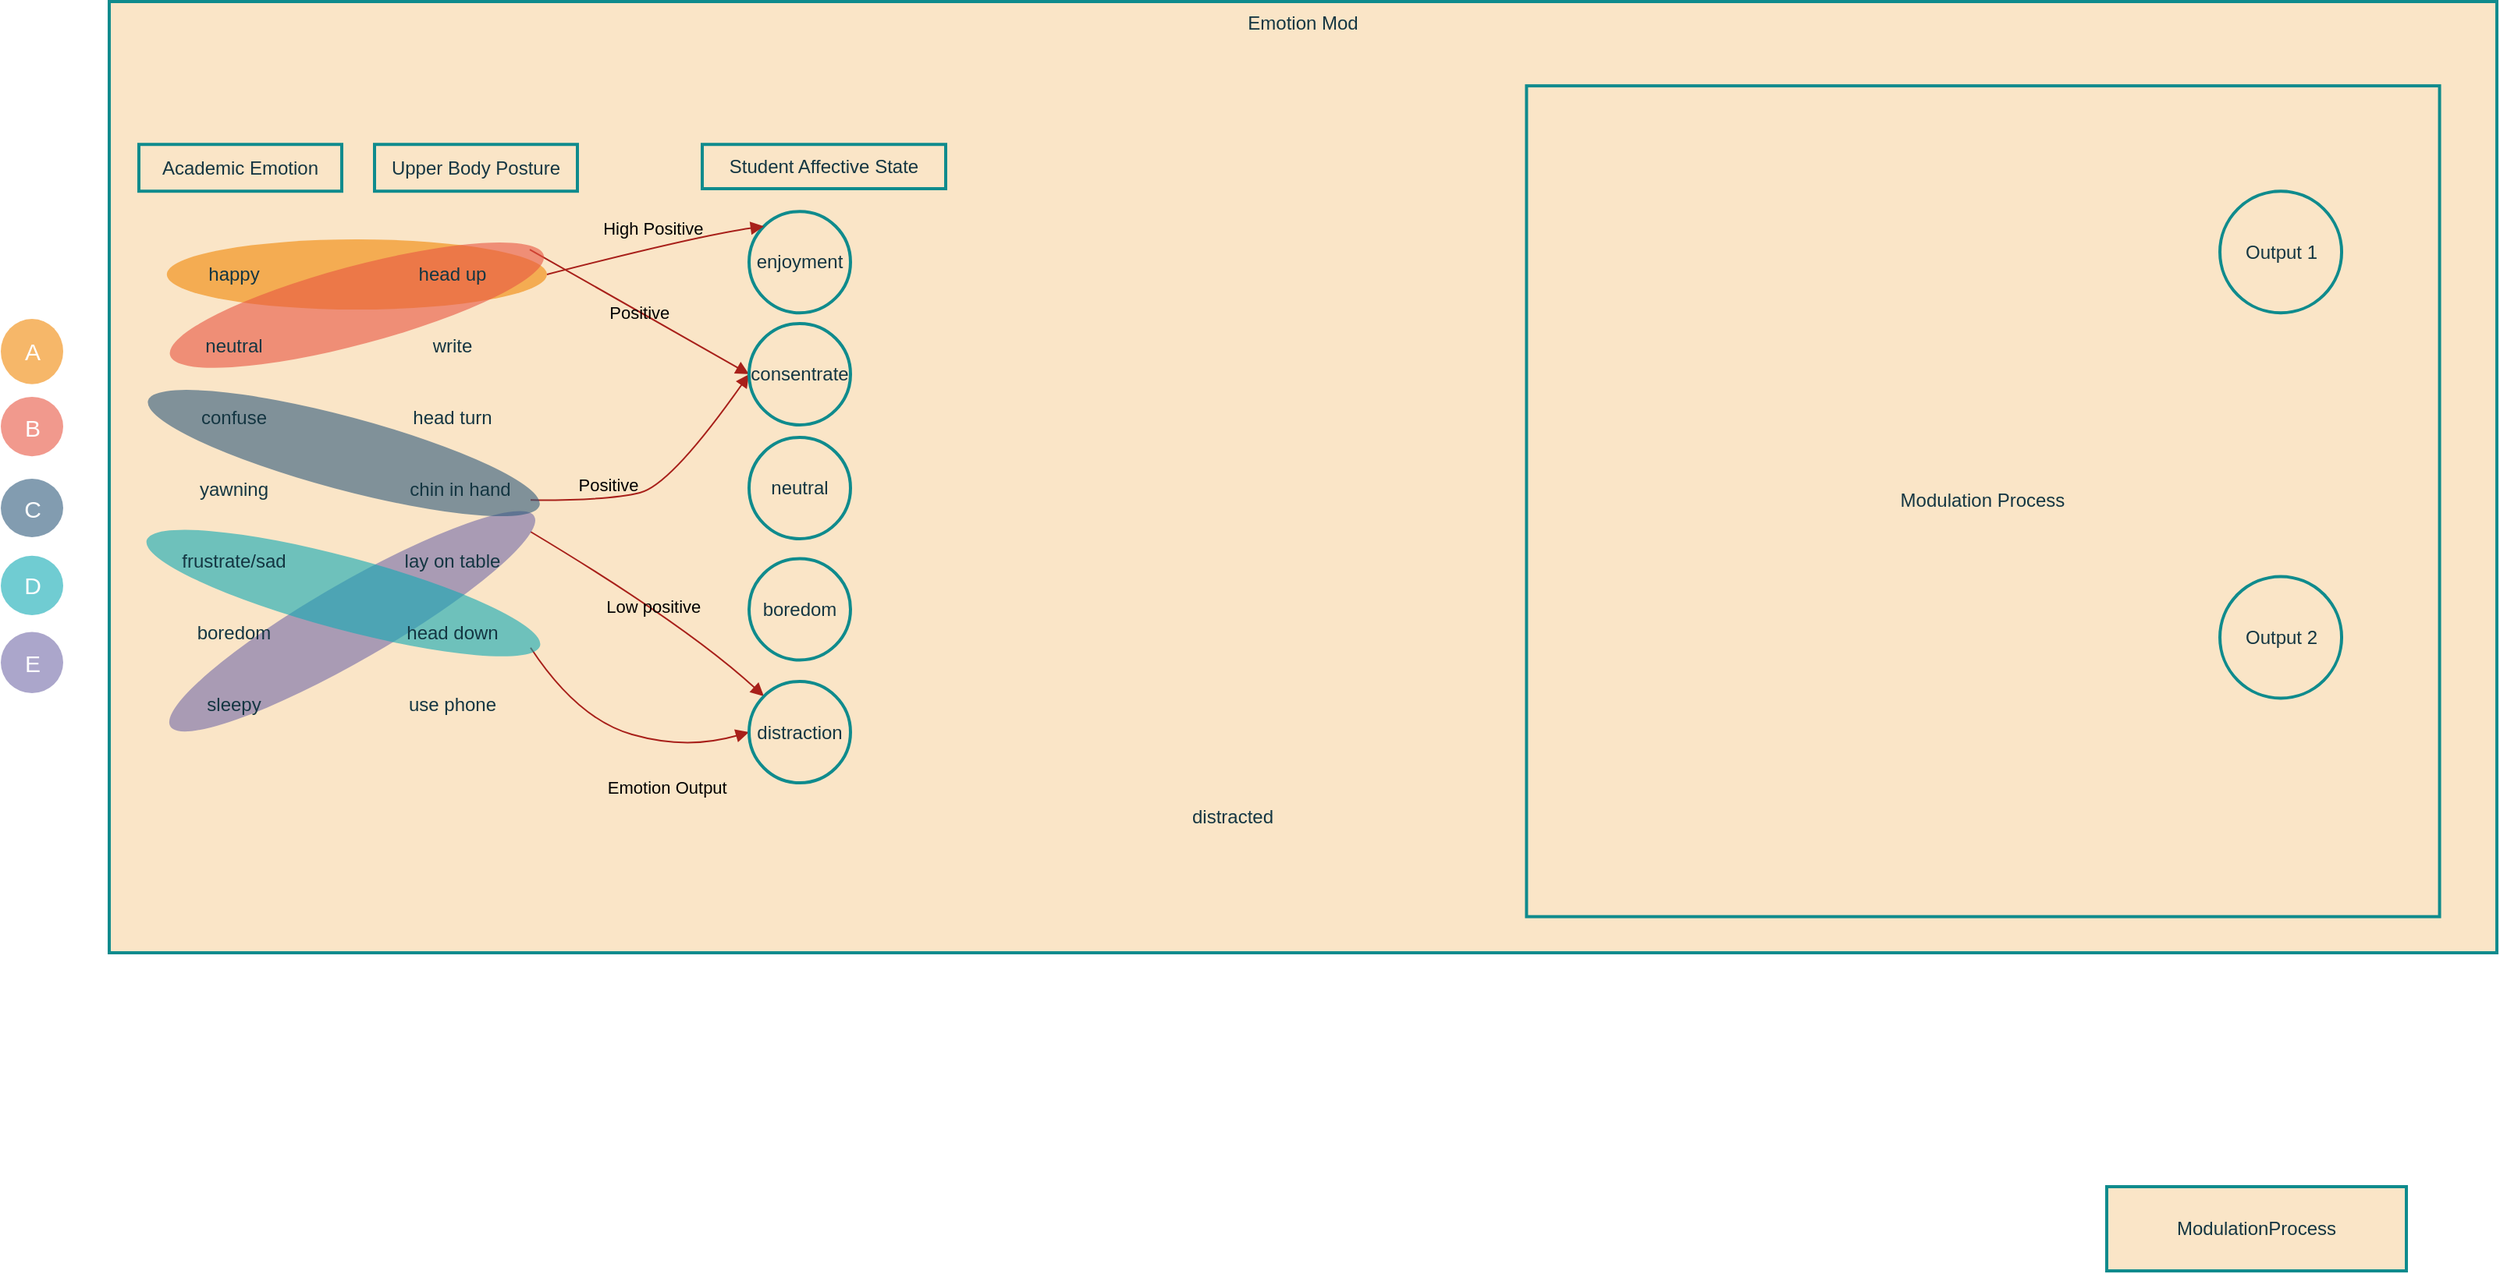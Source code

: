 <mxfile version="26.0.11">
  <diagram name="第 1 页" id="Mu2E_eLrNELdEOU-j35A">
    <mxGraphModel dx="1426" dy="781" grid="1" gridSize="10" guides="1" tooltips="1" connect="1" arrows="1" fold="1" page="1" pageScale="1" pageWidth="827" pageHeight="1169" math="0" shadow="0">
      <root>
        <mxCell id="0" />
        <mxCell id="1" parent="0" />
        <mxCell id="2" value="Emotion Mod" style="whiteSpace=wrap;strokeWidth=2;verticalAlign=top;labelBackgroundColor=none;fillColor=#FAE5C7;strokeColor=#0F8B8D;fontColor=#143642;" parent="1" vertex="1">
          <mxGeometry x="290" y="50" width="1530" height="610" as="geometry" />
        </mxCell>
        <mxCell id="3" value="Modulator" style="whiteSpace=wrap;strokeWidth=2;labelBackgroundColor=none;fillColor=#FAE5C7;strokeColor=#0F8B8D;fontColor=#143642;" parent="2" vertex="1">
          <mxGeometry x="954.72" y="268.323" width="161.568" height="104.241" as="geometry" />
        </mxCell>
        <mxCell id="4" value="Modulation Process" style="whiteSpace=wrap;strokeWidth=2;labelBackgroundColor=none;fillColor=#FAE5C7;strokeColor=#0F8B8D;fontColor=#143642;" parent="2" vertex="1">
          <mxGeometry x="908.208" y="54.051" width="585.072" height="532.785" as="geometry" />
        </mxCell>
        <mxCell id="7" value="enjoyment" style="ellipse;aspect=fixed;strokeWidth=2;whiteSpace=wrap;labelBackgroundColor=none;fillColor=#FAE5C7;strokeColor=#0F8B8D;fontColor=#143642;" parent="2" vertex="1">
          <mxGeometry x="410" y="134.613" width="65" height="65" as="geometry" />
        </mxCell>
        <mxCell id="8" value="Output 1" style="ellipse;aspect=fixed;strokeWidth=2;whiteSpace=wrap;labelBackgroundColor=none;fillColor=#FAE5C7;strokeColor=#0F8B8D;fontColor=#143642;" parent="2" vertex="1">
          <mxGeometry x="1352.52" y="121.614" width="78" height="78" as="geometry" />
        </mxCell>
        <mxCell id="9" value="Output 2" style="ellipse;aspect=fixed;strokeWidth=2;whiteSpace=wrap;labelBackgroundColor=none;fillColor=#FAE5C7;strokeColor=#0F8B8D;fontColor=#143642;" parent="2" vertex="1">
          <mxGeometry x="1352.52" y="368.703" width="78" height="78" as="geometry" />
        </mxCell>
        <mxCell id="10" value="Academic Emotion" style="whiteSpace=wrap;strokeWidth=2;labelBackgroundColor=none;fillColor=#FAE5C7;strokeColor=#0F8B8D;fontColor=#143642;" parent="2" vertex="1">
          <mxGeometry x="19" y="91.61" width="130" height="30" as="geometry" />
        </mxCell>
        <mxCell id="11" value="High Positive" style="curved=1;startArrow=none;endArrow=block;exitX=1;exitY=0.5;entryX=0;entryY=0;labelBackgroundColor=none;strokeColor=#A8201A;fontColor=default;entryDx=0;entryDy=0;exitDx=0;exitDy=0;" parent="2" source="aTnPbn40ItSZbfzdWut3-43" target="7" edge="1">
          <mxGeometry x="0.029" y="12" relative="1" as="geometry">
            <Array as="points">
              <mxPoint x="378" y="150" />
            </Array>
            <mxPoint x="270" y="165.059" as="sourcePoint" />
            <mxPoint x="399.48" y="154.003" as="targetPoint" />
            <mxPoint as="offset" />
          </mxGeometry>
        </mxCell>
        <mxCell id="12" value="Positive" style="curved=1;startArrow=none;endArrow=block;exitX=1.01;exitY=0.5;labelBackgroundColor=none;strokeColor=#A8201A;fontColor=default;entryX=0;entryY=0.5;entryDx=0;entryDy=0;" parent="2" target="aTnPbn40ItSZbfzdWut3-53" edge="1">
          <mxGeometry x="-0.411" y="10" relative="1" as="geometry">
            <Array as="points">
              <mxPoint x="320" y="320" />
              <mxPoint x="360" y="310" />
            </Array>
            <mxPoint x="270" y="319.683" as="sourcePoint" />
            <mxPoint x="485.424" y="290.001" as="targetPoint" />
            <mxPoint as="offset" />
          </mxGeometry>
        </mxCell>
        <mxCell id="13" value="Positive" style="curved=1;startArrow=none;endArrow=block;exitX=1;exitY=0.5;entryX=0;entryY=0.5;labelBackgroundColor=none;strokeColor=#A8201A;fontColor=default;entryDx=0;entryDy=0;" parent="2" target="aTnPbn40ItSZbfzdWut3-53" edge="1">
          <mxGeometry relative="1" as="geometry">
            <Array as="points" />
            <mxPoint x="269.508" y="159.003" as="sourcePoint" />
            <mxPoint x="646.5" y="159.003" as="targetPoint" />
          </mxGeometry>
        </mxCell>
        <mxCell id="14" value="Emotion Output" style="curved=1;startArrow=none;endArrow=block;exitX=1;exitY=0.02;entryX=0;entryY=0.5;labelBackgroundColor=none;strokeColor=#A8201A;fontColor=default;entryDx=0;entryDy=0;" parent="2" target="aTnPbn40ItSZbfzdWut3-56" edge="1">
          <mxGeometry x="0.442" y="-26" relative="1" as="geometry">
            <Array as="points">
              <mxPoint x="300" y="460" />
              <mxPoint x="370" y="480" />
            </Array>
            <mxPoint x="269.998" y="414.368" as="sourcePoint" />
            <mxPoint x="506.23" y="304.574" as="targetPoint" />
            <mxPoint as="offset" />
          </mxGeometry>
        </mxCell>
        <mxCell id="15" value="Low positive" style="curved=1;startArrow=none;endArrow=block;exitX=1;exitY=0.98;entryX=0;entryY=0;labelBackgroundColor=none;strokeColor=#A8201A;fontColor=default;entryDx=0;entryDy=0;" parent="2" target="aTnPbn40ItSZbfzdWut3-56" edge="1">
          <mxGeometry relative="1" as="geometry">
            <Array as="points">
              <mxPoint x="370" y="400" />
            </Array>
            <mxPoint x="269.998" y="339.998" as="sourcePoint" />
            <mxPoint x="506.23" y="377.223" as="targetPoint" />
          </mxGeometry>
        </mxCell>
        <mxCell id="aTnPbn40ItSZbfzdWut3-23" value="" style="ellipse;whiteSpace=wrap;rotation=-30;fillColor=#736CA8;opacity=60;strokeColor=none;html=1;" vertex="1" parent="2">
          <mxGeometry x="21.06" y="372.56" width="269.32" height="49.68" as="geometry" />
        </mxCell>
        <mxCell id="aTnPbn40ItSZbfzdWut3-32" value="distracted" style="text;html=1;align=center;verticalAlign=middle;whiteSpace=wrap;rounded=0;fontColor=#143642;" vertex="1" parent="2">
          <mxGeometry x="690" y="507.5" width="60" height="30" as="geometry" />
        </mxCell>
        <mxCell id="aTnPbn40ItSZbfzdWut3-41" value="Upper Body Posture" style="whiteSpace=wrap;strokeWidth=2;labelBackgroundColor=none;fillColor=#FAE5C7;strokeColor=#0F8B8D;fontColor=#143642;" vertex="1" parent="2">
          <mxGeometry x="170" y="91.61" width="130" height="30" as="geometry" />
        </mxCell>
        <mxCell id="aTnPbn40ItSZbfzdWut3-43" value="" style="ellipse;whiteSpace=wrap;rotation=0;fillColor=#F08705;opacity=60;strokeColor=none;html=1;" vertex="1" parent="2">
          <mxGeometry x="36.9" y="152.5" width="243.57" height="45" as="geometry" />
        </mxCell>
        <mxCell id="aTnPbn40ItSZbfzdWut3-44" value="" style="ellipse;whiteSpace=wrap;rotation=75;fillColor=#E85642;opacity=60;strokeColor=none;html=1;" vertex="1" parent="2">
          <mxGeometry x="133.62" y="70.78" width="50.14" height="247.87" as="geometry" />
        </mxCell>
        <mxCell id="aTnPbn40ItSZbfzdWut3-46" value="" style="ellipse;whiteSpace=wrap;fillColor=#12AAB5;opacity=60;strokeColor=none;rotation=15;html=1;" vertex="1" parent="2">
          <mxGeometry x="19.52" y="356.09" width="261" height="46.47" as="geometry" />
        </mxCell>
        <mxCell id="aTnPbn40ItSZbfzdWut3-47" value="" style="ellipse;whiteSpace=wrap;fillColor=#2F5B7C;opacity=60;strokeColor=none;html=1;rotation=15;" vertex="1" parent="2">
          <mxGeometry x="20.44" y="266.13" width="259.74" height="46.77" as="geometry" />
        </mxCell>
        <mxCell id="aTnPbn40ItSZbfzdWut3-25" value="happy" style="text;html=1;align=center;verticalAlign=middle;whiteSpace=wrap;rounded=0;fontColor=#143642;" vertex="1" parent="2">
          <mxGeometry x="50" y="160" width="60" height="30" as="geometry" />
        </mxCell>
        <mxCell id="aTnPbn40ItSZbfzdWut3-24" value="neutral" style="text;html=1;align=center;verticalAlign=middle;whiteSpace=wrap;rounded=0;fontColor=#143642;" vertex="1" parent="2">
          <mxGeometry x="50" y="206.47" width="60" height="30" as="geometry" />
        </mxCell>
        <mxCell id="aTnPbn40ItSZbfzdWut3-27" value="yawning" style="text;html=1;align=center;verticalAlign=middle;whiteSpace=wrap;rounded=0;fontColor=#143642;" vertex="1" parent="2">
          <mxGeometry x="50" y="298.47" width="60" height="30" as="geometry" />
        </mxCell>
        <mxCell id="aTnPbn40ItSZbfzdWut3-26" value="confuse" style="text;html=1;align=center;verticalAlign=middle;whiteSpace=wrap;rounded=0;fontColor=#143642;" vertex="1" parent="2">
          <mxGeometry x="50" y="252.47" width="60" height="30" as="geometry" />
        </mxCell>
        <mxCell id="aTnPbn40ItSZbfzdWut3-28" value="boredom" style="text;html=1;align=center;verticalAlign=middle;whiteSpace=wrap;rounded=0;fontColor=#143642;" vertex="1" parent="2">
          <mxGeometry x="50" y="392.47" width="60" height="24.88" as="geometry" />
        </mxCell>
        <mxCell id="aTnPbn40ItSZbfzdWut3-29" value="sleepy" style="text;html=1;align=center;verticalAlign=middle;whiteSpace=wrap;rounded=0;fontColor=#143642;" vertex="1" parent="2">
          <mxGeometry x="50" y="436" width="60" height="30" as="geometry" />
        </mxCell>
        <mxCell id="aTnPbn40ItSZbfzdWut3-30" value="frustrate/sad" style="text;html=1;align=center;verticalAlign=middle;whiteSpace=wrap;rounded=0;fontColor=#143642;" vertex="1" parent="2">
          <mxGeometry x="50" y="344.47" width="60" height="30" as="geometry" />
        </mxCell>
        <mxCell id="aTnPbn40ItSZbfzdWut3-34" value="head up" style="text;html=1;align=center;verticalAlign=middle;whiteSpace=wrap;rounded=0;fontColor=#143642;" vertex="1" parent="2">
          <mxGeometry x="190" y="160" width="60" height="30" as="geometry" />
        </mxCell>
        <mxCell id="aTnPbn40ItSZbfzdWut3-35" value="write" style="text;html=1;align=center;verticalAlign=middle;whiteSpace=wrap;rounded=0;fontColor=#143642;" vertex="1" parent="2">
          <mxGeometry x="180" y="206.47" width="80" height="30" as="geometry" />
        </mxCell>
        <mxCell id="aTnPbn40ItSZbfzdWut3-36" value="head turn" style="text;html=1;align=center;verticalAlign=middle;whiteSpace=wrap;rounded=0;fontColor=#143642;" vertex="1" parent="2">
          <mxGeometry x="185" y="252.47" width="70" height="30" as="geometry" />
        </mxCell>
        <mxCell id="aTnPbn40ItSZbfzdWut3-37" value="chin in hand" style="text;html=1;align=center;verticalAlign=middle;whiteSpace=wrap;rounded=0;fontColor=#143642;" vertex="1" parent="2">
          <mxGeometry x="190" y="298.47" width="70" height="30" as="geometry" />
        </mxCell>
        <mxCell id="aTnPbn40ItSZbfzdWut3-38" value="head down" style="text;html=1;align=center;verticalAlign=middle;whiteSpace=wrap;rounded=0;fontColor=#143642;" vertex="1" parent="2">
          <mxGeometry x="185" y="392.47" width="70" height="24.88" as="geometry" />
        </mxCell>
        <mxCell id="aTnPbn40ItSZbfzdWut3-39" value="use phone" style="text;html=1;align=center;verticalAlign=middle;whiteSpace=wrap;rounded=0;fontColor=#143642;" vertex="1" parent="2">
          <mxGeometry x="190" y="436" width="60" height="30" as="geometry" />
        </mxCell>
        <mxCell id="aTnPbn40ItSZbfzdWut3-40" value="lay on table" style="text;html=1;align=center;verticalAlign=middle;whiteSpace=wrap;rounded=0;fontColor=#143642;" vertex="1" parent="2">
          <mxGeometry x="185" y="344.47" width="70" height="30" as="geometry" />
        </mxCell>
        <mxCell id="16" value="Student Affective State" style="whiteSpace=wrap;strokeWidth=2;labelBackgroundColor=none;fillColor=#FAE5C7;strokeColor=#0F8B8D;fontColor=#143642;" parent="2" vertex="1">
          <mxGeometry x="380" y="91.61" width="156" height="28.39" as="geometry" />
        </mxCell>
        <mxCell id="aTnPbn40ItSZbfzdWut3-53" value="consentrate" style="ellipse;aspect=fixed;strokeWidth=2;whiteSpace=wrap;labelBackgroundColor=none;fillColor=#FAE5C7;strokeColor=#0F8B8D;fontColor=#143642;" vertex="1" parent="2">
          <mxGeometry x="410" y="206.473" width="65" height="65" as="geometry" />
        </mxCell>
        <mxCell id="aTnPbn40ItSZbfzdWut3-54" value="neutral" style="ellipse;aspect=fixed;strokeWidth=2;whiteSpace=wrap;labelBackgroundColor=none;fillColor=#FAE5C7;strokeColor=#0F8B8D;fontColor=#143642;" vertex="1" parent="2">
          <mxGeometry x="410" y="279.473" width="65" height="65" as="geometry" />
        </mxCell>
        <mxCell id="aTnPbn40ItSZbfzdWut3-56" value="distraction" style="ellipse;aspect=fixed;strokeWidth=2;whiteSpace=wrap;labelBackgroundColor=none;fillColor=#FAE5C7;strokeColor=#0F8B8D;fontColor=#143642;" vertex="1" parent="2">
          <mxGeometry x="410" y="436.003" width="65" height="65" as="geometry" />
        </mxCell>
        <mxCell id="aTnPbn40ItSZbfzdWut3-57" value="boredom" style="ellipse;aspect=fixed;strokeWidth=2;whiteSpace=wrap;labelBackgroundColor=none;fillColor=#FAE5C7;strokeColor=#0F8B8D;fontColor=#143642;" vertex="1" parent="2">
          <mxGeometry x="410" y="357.243" width="65" height="65" as="geometry" />
        </mxCell>
        <mxCell id="17" value="ModulationProcess" style="whiteSpace=wrap;strokeWidth=2;labelBackgroundColor=none;fillColor=#FAE5C7;strokeColor=#0F8B8D;fontColor=#143642;" parent="1" vertex="1">
          <mxGeometry x="1570" y="810" width="192" height="54" as="geometry" />
        </mxCell>
        <mxCell id="aTnPbn40ItSZbfzdWut3-18" value="A" style="ellipse;whiteSpace=wrap;rotation=0;fillColor=#f08705;opacity=60;strokeColor=none;html=1;gradientColor=none;fontSize=15;fontColor=#FFFFFF;" vertex="1" parent="1">
          <mxGeometry x="220.5" y="253.485" width="40.0" height="41.869" as="geometry" />
        </mxCell>
        <mxCell id="aTnPbn40ItSZbfzdWut3-19" value="B" style="ellipse;whiteSpace=wrap;rotation=0;fillColor=#e85642;opacity=60;strokeColor=none;html=1;fontSize=15;fontColor=#FFFFFF;" vertex="1" parent="1">
          <mxGeometry x="220.5" y="303.485" width="40" height="38.092" as="geometry" />
        </mxCell>
        <mxCell id="aTnPbn40ItSZbfzdWut3-20" value="C" style="ellipse;whiteSpace=wrap;fillColor=#2f5b7c;opacity=60;strokeColor=none;html=1;fontSize=15;fontColor=#FFFFFF;" vertex="1" parent="1">
          <mxGeometry x="220.5" y="356.061" width="40" height="37.423" as="geometry" />
        </mxCell>
        <mxCell id="aTnPbn40ItSZbfzdWut3-21" value="D" style="ellipse;whiteSpace=wrap;fillColor=#12aab5;opacity=60;strokeColor=none;html=1;fontSize=15;fontColor=#FFFFFF;" vertex="1" parent="1">
          <mxGeometry x="220.5" y="405.392" width="40" height="38.092" as="geometry" />
        </mxCell>
        <mxCell id="aTnPbn40ItSZbfzdWut3-22" value="E" style="ellipse;whiteSpace=wrap;rotation=0;fillColor=#736ca8;opacity=60;strokeColor=none;html=1;fontSize=15;fontColor=#FFFFFF;" vertex="1" parent="1">
          <mxGeometry x="220.5" y="454.283" width="40.0" height="39.202" as="geometry" />
        </mxCell>
      </root>
    </mxGraphModel>
  </diagram>
</mxfile>
